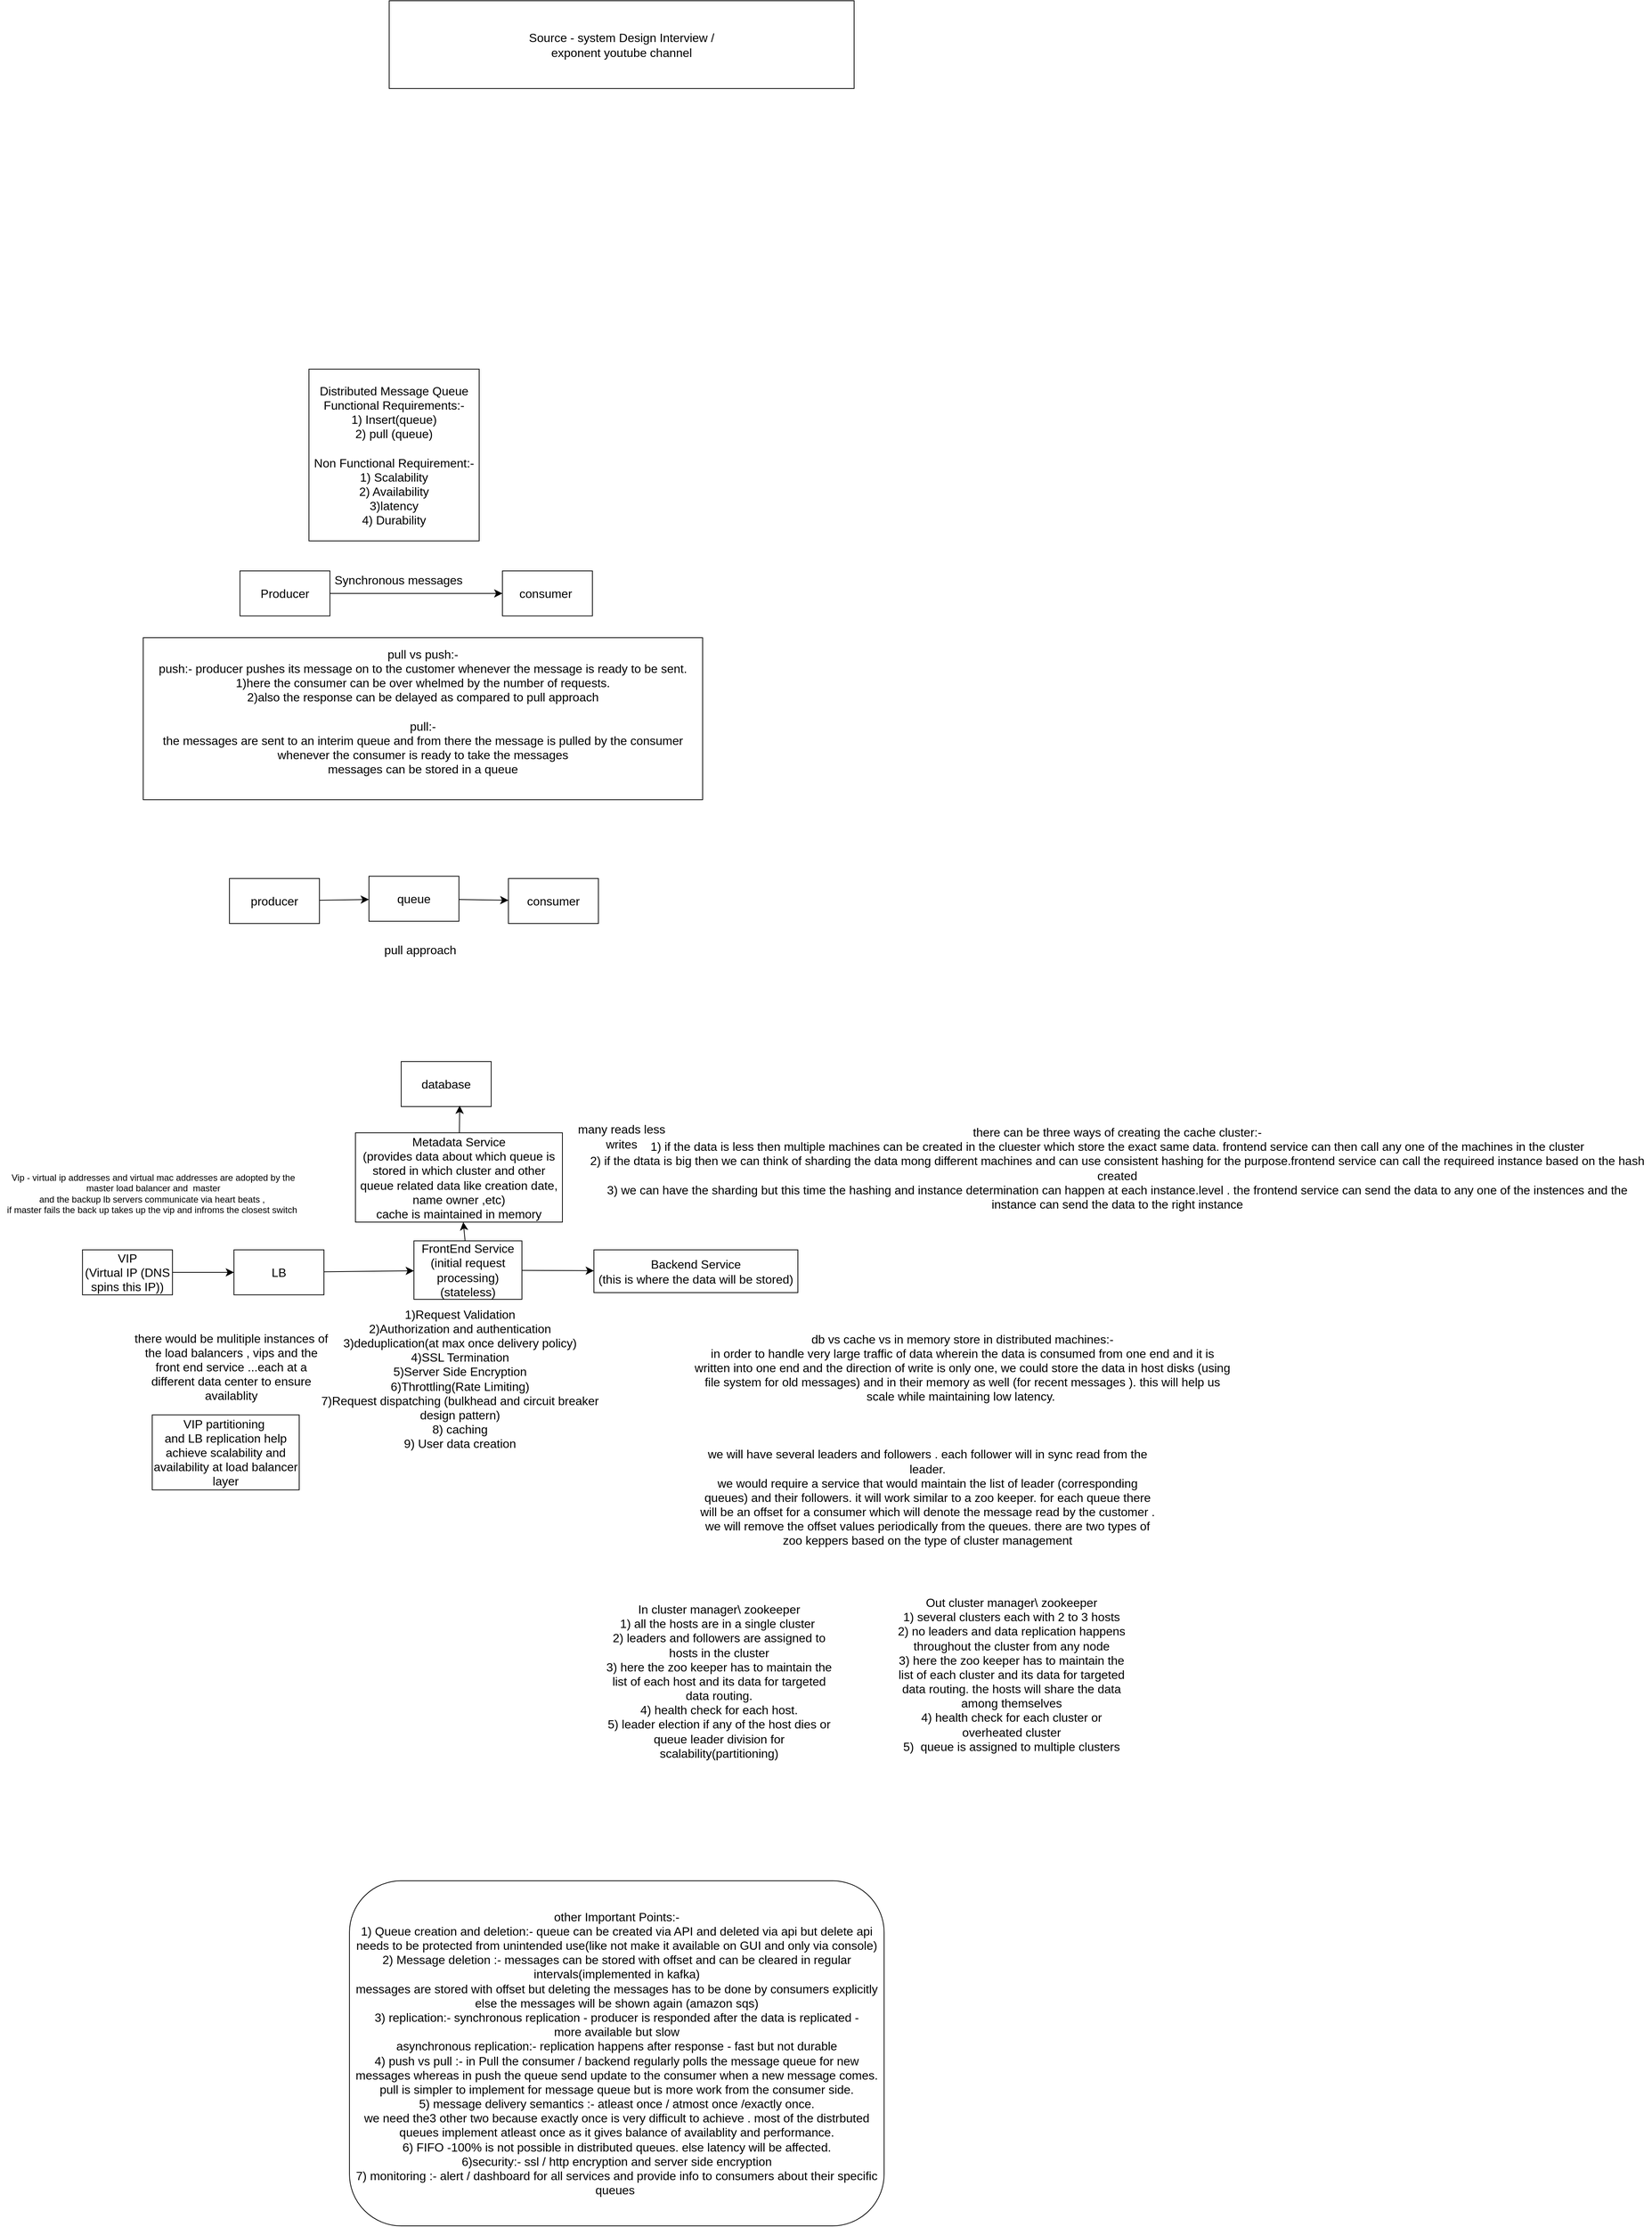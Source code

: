 <mxfile version="24.2.7" type="github" pages="4">
  <diagram name="Distributed Message Queue" id="RvPfylnCXQCkqupR7em6">
    <mxGraphModel dx="1672" dy="1141" grid="0" gridSize="10" guides="1" tooltips="1" connect="1" arrows="1" fold="1" page="0" pageScale="1" pageWidth="827" pageHeight="1169" math="0" shadow="0">
      <root>
        <mxCell id="0" />
        <mxCell id="1" parent="0" />
        <mxCell id="rq72XXHcKqSahEBaoDvN-1" value="Distributed Message Queue&lt;br&gt;Functional Requirements:-&lt;br&gt;1) Insert(queue)&lt;br&gt;2) pull (queue)&lt;br&gt;&lt;br&gt;Non Functional Requirement:-&lt;br&gt;1) Scalability&lt;br&gt;2) Availability&lt;br&gt;3)latency&lt;br&gt;4) Durability" style="whiteSpace=wrap;html=1;fontSize=16;" parent="1" vertex="1">
          <mxGeometry x="31" y="197" width="227" height="229" as="geometry" />
        </mxCell>
        <mxCell id="rq72XXHcKqSahEBaoDvN-2" value="pull vs push:-&lt;br&gt;push:- producer pushes its message on to the customer whenever the message is ready to be sent. &lt;br&gt;1)here the consumer can be over whelmed by the number of requests. &lt;br&gt;2)also the response can be delayed as compared to pull approach&lt;br&gt;&lt;br&gt;pull:-&lt;br&gt;the messages are sent to an interim queue and from there the message is pulled by the consumer whenever the consumer is ready to take the messages&lt;br&gt;messages can be stored in a queue&lt;br&gt;&amp;nbsp;" style="rounded=0;whiteSpace=wrap;html=1;fontSize=16;" parent="1" vertex="1">
          <mxGeometry x="-190" y="555" width="746" height="216" as="geometry" />
        </mxCell>
        <mxCell id="rq72XXHcKqSahEBaoDvN-3" value="consumer&amp;nbsp;" style="rounded=0;whiteSpace=wrap;html=1;fontSize=16;" parent="1" vertex="1">
          <mxGeometry x="289" y="466" width="120" height="60" as="geometry" />
        </mxCell>
        <mxCell id="rq72XXHcKqSahEBaoDvN-6" style="edgeStyle=none;curved=1;rounded=0;orthogonalLoop=1;jettySize=auto;html=1;fontSize=12;startSize=8;endSize=8;" parent="1" source="rq72XXHcKqSahEBaoDvN-5" target="rq72XXHcKqSahEBaoDvN-3" edge="1">
          <mxGeometry relative="1" as="geometry" />
        </mxCell>
        <mxCell id="rq72XXHcKqSahEBaoDvN-5" value="Producer" style="rounded=0;whiteSpace=wrap;html=1;fontSize=16;" parent="1" vertex="1">
          <mxGeometry x="-61" y="466" width="120" height="60" as="geometry" />
        </mxCell>
        <mxCell id="rq72XXHcKqSahEBaoDvN-7" value="Synchronous messages" style="text;html=1;align=center;verticalAlign=middle;resizable=0;points=[];autosize=1;strokeColor=none;fillColor=none;fontSize=16;" parent="1" vertex="1">
          <mxGeometry x="55" y="462" width="189" height="31" as="geometry" />
        </mxCell>
        <mxCell id="rq72XXHcKqSahEBaoDvN-11" style="edgeStyle=none;curved=1;rounded=0;orthogonalLoop=1;jettySize=auto;html=1;fontSize=12;startSize=8;endSize=8;" parent="1" source="rq72XXHcKqSahEBaoDvN-9" target="rq72XXHcKqSahEBaoDvN-10" edge="1">
          <mxGeometry relative="1" as="geometry" />
        </mxCell>
        <mxCell id="rq72XXHcKqSahEBaoDvN-9" value="producer" style="rounded=0;whiteSpace=wrap;html=1;fontSize=16;" parent="1" vertex="1">
          <mxGeometry x="-75" y="876" width="120" height="60" as="geometry" />
        </mxCell>
        <mxCell id="rq72XXHcKqSahEBaoDvN-12" style="edgeStyle=none;curved=1;rounded=0;orthogonalLoop=1;jettySize=auto;html=1;fontSize=12;startSize=8;endSize=8;" parent="1" source="rq72XXHcKqSahEBaoDvN-13" edge="1">
          <mxGeometry relative="1" as="geometry">
            <mxPoint x="343" y="908" as="targetPoint" />
          </mxGeometry>
        </mxCell>
        <mxCell id="rq72XXHcKqSahEBaoDvN-10" value="queue" style="rounded=0;whiteSpace=wrap;html=1;fontSize=16;" parent="1" vertex="1">
          <mxGeometry x="111" y="873" width="120" height="60" as="geometry" />
        </mxCell>
        <mxCell id="rq72XXHcKqSahEBaoDvN-14" value="" style="edgeStyle=none;curved=1;rounded=0;orthogonalLoop=1;jettySize=auto;html=1;fontSize=12;startSize=8;endSize=8;" parent="1" source="rq72XXHcKqSahEBaoDvN-10" target="rq72XXHcKqSahEBaoDvN-13" edge="1">
          <mxGeometry relative="1" as="geometry">
            <mxPoint x="343" y="908" as="targetPoint" />
            <mxPoint x="236" y="908" as="sourcePoint" />
          </mxGeometry>
        </mxCell>
        <mxCell id="rq72XXHcKqSahEBaoDvN-13" value="consumer" style="rounded=0;whiteSpace=wrap;html=1;fontSize=16;" parent="1" vertex="1">
          <mxGeometry x="297" y="876" width="120" height="60" as="geometry" />
        </mxCell>
        <mxCell id="rq72XXHcKqSahEBaoDvN-15" value="pull approach" style="text;html=1;strokeColor=none;fillColor=none;align=center;verticalAlign=middle;whiteSpace=wrap;rounded=0;fontSize=16;" parent="1" vertex="1">
          <mxGeometry x="106" y="956" width="147" height="30" as="geometry" />
        </mxCell>
        <mxCell id="rq72XXHcKqSahEBaoDvN-18" value="" style="edgeStyle=none;curved=1;rounded=0;orthogonalLoop=1;jettySize=auto;html=1;fontSize=12;startSize=8;endSize=8;" parent="1" source="rq72XXHcKqSahEBaoDvN-16" target="rq72XXHcKqSahEBaoDvN-17" edge="1">
          <mxGeometry relative="1" as="geometry" />
        </mxCell>
        <mxCell id="rq72XXHcKqSahEBaoDvN-16" value="VIP&lt;br&gt;(Virtual IP (DNS spins this IP))" style="rounded=0;whiteSpace=wrap;html=1;fontSize=16;" parent="1" vertex="1">
          <mxGeometry x="-271" y="1371" width="120" height="60" as="geometry" />
        </mxCell>
        <mxCell id="rq72XXHcKqSahEBaoDvN-20" value="" style="edgeStyle=none;curved=1;rounded=0;orthogonalLoop=1;jettySize=auto;html=1;fontSize=12;startSize=8;endSize=8;" parent="1" source="rq72XXHcKqSahEBaoDvN-17" target="rq72XXHcKqSahEBaoDvN-19" edge="1">
          <mxGeometry relative="1" as="geometry" />
        </mxCell>
        <mxCell id="rq72XXHcKqSahEBaoDvN-17" value="LB" style="whiteSpace=wrap;html=1;fontSize=16;rounded=0;" parent="1" vertex="1">
          <mxGeometry x="-69" y="1371" width="120" height="60" as="geometry" />
        </mxCell>
        <mxCell id="rq72XXHcKqSahEBaoDvN-23" value="" style="edgeStyle=none;curved=1;rounded=0;orthogonalLoop=1;jettySize=auto;html=1;fontSize=12;startSize=8;endSize=8;" parent="1" source="rq72XXHcKqSahEBaoDvN-19" target="rq72XXHcKqSahEBaoDvN-22" edge="1">
          <mxGeometry relative="1" as="geometry" />
        </mxCell>
        <mxCell id="rq72XXHcKqSahEBaoDvN-27" value="" style="edgeStyle=none;curved=1;rounded=0;orthogonalLoop=1;jettySize=auto;html=1;fontSize=12;startSize=8;endSize=8;" parent="1" source="rq72XXHcKqSahEBaoDvN-19" target="rq72XXHcKqSahEBaoDvN-26" edge="1">
          <mxGeometry relative="1" as="geometry" />
        </mxCell>
        <mxCell id="rq72XXHcKqSahEBaoDvN-19" value="FrontEnd Service&lt;br&gt;(initial request processing) (stateless)" style="whiteSpace=wrap;html=1;fontSize=16;rounded=0;" parent="1" vertex="1">
          <mxGeometry x="171" y="1359" width="144" height="78" as="geometry" />
        </mxCell>
        <mxCell id="rq72XXHcKqSahEBaoDvN-21" value="1)Request Validation&lt;br&gt;2)Authorization and authentication&lt;br&gt;3)deduplication(at max once delivery policy)&lt;br&gt;4)SSL Termination&lt;br&gt;5)Server Side Encryption&lt;br&gt;6)Throttling(Rate Limiting)&lt;br&gt;7)Request dispatching (bulkhead and circuit breaker design pattern)&lt;br&gt;8) caching&lt;br&gt;9) User data creation" style="text;html=1;strokeColor=none;fillColor=none;align=center;verticalAlign=middle;whiteSpace=wrap;rounded=0;fontSize=16;" parent="1" vertex="1">
          <mxGeometry x="34" y="1444" width="397" height="198" as="geometry" />
        </mxCell>
        <mxCell id="rq72XXHcKqSahEBaoDvN-22" value="Metadata Service&lt;br&gt;(provides data about which queue is stored in which cluster and other queue related data like creation date, name owner ,etc)&lt;br&gt;cache is maintained in memory" style="whiteSpace=wrap;html=1;fontSize=16;rounded=0;" parent="1" vertex="1">
          <mxGeometry x="93" y="1215" width="276" height="119" as="geometry" />
        </mxCell>
        <mxCell id="rq72XXHcKqSahEBaoDvN-24" value="database" style="rounded=0;whiteSpace=wrap;html=1;fontSize=16;" parent="1" vertex="1">
          <mxGeometry x="154" y="1120" width="120" height="60" as="geometry" />
        </mxCell>
        <mxCell id="rq72XXHcKqSahEBaoDvN-25" style="edgeStyle=none;curved=1;rounded=0;orthogonalLoop=1;jettySize=auto;html=1;entryX=0.65;entryY=0.978;entryDx=0;entryDy=0;entryPerimeter=0;fontSize=12;startSize=8;endSize=8;" parent="1" source="rq72XXHcKqSahEBaoDvN-22" target="rq72XXHcKqSahEBaoDvN-24" edge="1">
          <mxGeometry relative="1" as="geometry" />
        </mxCell>
        <mxCell id="rq72XXHcKqSahEBaoDvN-26" value="Backend Service&lt;br&gt;(this is where the data will be stored)" style="whiteSpace=wrap;html=1;fontSize=16;rounded=0;" parent="1" vertex="1">
          <mxGeometry x="411" y="1371" width="272" height="57" as="geometry" />
        </mxCell>
        <mxCell id="rq72XXHcKqSahEBaoDvN-28" value="many reads less writes" style="text;html=1;strokeColor=none;fillColor=none;align=center;verticalAlign=middle;whiteSpace=wrap;rounded=0;fontSize=16;" parent="1" vertex="1">
          <mxGeometry x="388" y="1193" width="120" height="54" as="geometry" />
        </mxCell>
        <mxCell id="rq72XXHcKqSahEBaoDvN-29" value="there can be three ways of creating the cache cluster:-&lt;br&gt;1) if the data is less then multiple machines can be created in the cluester which store the exact same data. frontend service can then call any one of the machines in the cluster&lt;br&gt;2) if the dtata is big then we can think of sharding the data mong different machines and can use consistent hashing for the purpose.frontend service can call the requireed instance based on the hash created&lt;br&gt;3) we can have the sharding but this time the hashing and instance determination can happen at each instance.level . the frontend service can send the data to any one of the instences and the instance can send the data to the right instance&lt;br&gt;" style="text;html=1;strokeColor=none;fillColor=none;align=center;verticalAlign=middle;whiteSpace=wrap;rounded=0;fontSize=16;" parent="1" vertex="1">
          <mxGeometry x="397" y="1240" width="1424" height="43" as="geometry" />
        </mxCell>
        <mxCell id="rq72XXHcKqSahEBaoDvN-30" value="there would be mulitiple instances of the load balancers , vips and the front end service ...each at a different data center to ensure availablity" style="text;html=1;strokeColor=none;fillColor=none;align=center;verticalAlign=middle;whiteSpace=wrap;rounded=0;fontSize=16;" parent="1" vertex="1">
          <mxGeometry x="-204" y="1472" width="263" height="109" as="geometry" />
        </mxCell>
        <mxCell id="rq72XXHcKqSahEBaoDvN-31" value="db vs cache vs in memory store in distributed machines:-&lt;br&gt;in order to handle very large traffic of data wherein the data is consumed from one end and it is written into one end and the direction of write is only one, we could store the data in host disks (using file system for old messages) and in their memory as well (for recent messages ). this will help us scale while maintaining low latency.&amp;nbsp;" style="text;html=1;strokeColor=none;fillColor=none;align=center;verticalAlign=middle;whiteSpace=wrap;rounded=0;fontSize=16;" parent="1" vertex="1">
          <mxGeometry x="543" y="1516" width="719" height="23" as="geometry" />
        </mxCell>
        <mxCell id="rq72XXHcKqSahEBaoDvN-32" value="we will have several leaders and followers . each follower will in sync read from the leader.&lt;br&gt;we would require a service that would maintain the list of leader (corresponding queues) and their followers. it will work similar to a zoo keeper. for each queue there will be an offset for a consumer which will denote the message read by the customer . we will remove the offset values periodically from the queues. there are two types of zoo keppers based on the type of cluster management" style="text;html=1;strokeColor=none;fillColor=none;align=center;verticalAlign=middle;whiteSpace=wrap;rounded=0;fontSize=16;" parent="1" vertex="1">
          <mxGeometry x="545" y="1643" width="622" height="115" as="geometry" />
        </mxCell>
        <mxCell id="rq72XXHcKqSahEBaoDvN-33" value="In cluster manager\ zookeeper&lt;br&gt;1) all the hosts are in a single cluster&amp;nbsp;&lt;br&gt;2) leaders and followers are assigned to hosts in the cluster&lt;br&gt;3) here the zoo keeper has to maintain the list of each host and its data for targeted data routing.&lt;br&gt;4) health check for each host.&lt;br&gt;5) leader election if any of the host dies or queue leader division for scalability(partitioning)" style="text;html=1;strokeColor=none;fillColor=none;align=center;verticalAlign=middle;whiteSpace=wrap;rounded=0;fontSize=16;" parent="1" vertex="1">
          <mxGeometry x="422" y="1849" width="312" height="194" as="geometry" />
        </mxCell>
        <mxCell id="rq72XXHcKqSahEBaoDvN-34" value="Out cluster manager\ zookeeper&lt;br&gt;1) several clusters each with 2 to 3 hosts&lt;br&gt;2) no leaders and data replication happens throughout the cluster from any node&lt;br&gt;3) here the zoo keeper has to maintain the list of each cluster and its data for targeted data routing. the hosts will share the data among themselves&lt;br&gt;4) health check for each cluster or overheated cluster&lt;br&gt;5)&amp;nbsp; queue is assigned to multiple clusters" style="text;html=1;strokeColor=none;fillColor=none;align=center;verticalAlign=middle;whiteSpace=wrap;rounded=0;fontSize=16;" parent="1" vertex="1">
          <mxGeometry x="812" y="1840" width="312" height="194" as="geometry" />
        </mxCell>
        <mxCell id="rq72XXHcKqSahEBaoDvN-35" value="other Important Points:-&lt;br&gt;1) Queue creation and deletion:- queue can be created via API and deleted via api but delete api needs to be protected from unintended use(like not make it available on GUI and only via console)&lt;br&gt;2) Message deletion :- messages can be stored with offset and can be cleared in regular intervals(implemented in kafka)&lt;br&gt;messages are stored with offset but deleting the messages has to be done by consumers explicitly else the messages will be shown again (amazon sqs)&lt;br&gt;3) replication:- synchronous replication - producer is responded after the data is replicated -&lt;br&gt;more available but slow&lt;br&gt;asynchronous replication:- replication happens after response - fast but not durable&lt;br&gt;4) push vs pull :- in Pull the consumer / backend regularly polls the message queue for new messages whereas in push the queue send update to the consumer when a new message comes. pull is simpler to implement for message queue but is more work from the consumer side.&lt;br&gt;5) message delivery semantics :- atleast once / atmost once /exactly once.&lt;br&gt;we need the3 other two because exactly once is very difficult to achieve . most of the distrbuted queues implement atleast once as it gives balance of availablity and performance.&lt;br&gt;6) FIFO -100% is not possible in distributed queues. else latency will be affected.&lt;br&gt;6)security:- ssl / http encryption and server side encryption&lt;br&gt;7) monitoring :- alert / dashboard for all services and provide info to consumers about their specific queues&amp;nbsp;" style="rounded=1;whiteSpace=wrap;html=1;fontSize=16;" parent="1" vertex="1">
          <mxGeometry x="85" y="2212" width="713" height="460" as="geometry" />
        </mxCell>
        <mxCell id="rq72XXHcKqSahEBaoDvN-36" value="Source - system Design Interview /&lt;br&gt;exponent youtube channel" style="rounded=0;whiteSpace=wrap;html=1;fontSize=16;" parent="1" vertex="1">
          <mxGeometry x="138" y="-294" width="620" height="117" as="geometry" />
        </mxCell>
        <mxCell id="rq72XXHcKqSahEBaoDvN-37" value="VIP partitioning&amp;nbsp;&lt;br&gt;and LB replication help achieve scalability and availability at load balancer layer" style="rounded=0;whiteSpace=wrap;html=1;fontSize=16;" parent="1" vertex="1">
          <mxGeometry x="-178" y="1591" width="196" height="100" as="geometry" />
        </mxCell>
        <mxCell id="r8Y20t246yiiUhSQcGlu-1" value="Vip - virtual ip addresses and virtual mac addresses are adopted by the&lt;div&gt;&amp;nbsp;master load balancer and&amp;nbsp; master&amp;nbsp;&lt;div&gt;and the backup lb servers communicate via heart beats ,&amp;nbsp;&lt;/div&gt;&lt;div&gt;if master fails the back up takes up the vip and infroms the closest switch&amp;nbsp;&lt;/div&gt;&lt;/div&gt;" style="text;html=1;align=center;verticalAlign=middle;resizable=0;points=[];autosize=1;strokeColor=none;fillColor=none;" vertex="1" parent="1">
          <mxGeometry x="-381" y="1261" width="408" height="70" as="geometry" />
        </mxCell>
      </root>
    </mxGraphModel>
  </diagram>
  <diagram id="Ec-sdZ_nJDhUrjcP1xZ5" name="Distriibuted Cache">
    <mxGraphModel dx="1354" dy="556" grid="0" gridSize="10" guides="1" tooltips="1" connect="1" arrows="1" fold="1" page="0" pageScale="1" pageWidth="827" pageHeight="1169" math="0" shadow="0">
      <root>
        <mxCell id="0" />
        <mxCell id="1" parent="0" />
        <mxCell id="5JbDHmml3U0eQqSb9q6q-9" style="edgeStyle=none;curved=1;rounded=0;orthogonalLoop=1;jettySize=auto;html=1;fontSize=12;startSize=8;endSize=8;" parent="1" source="5JbDHmml3U0eQqSb9q6q-6" edge="1">
          <mxGeometry relative="1" as="geometry">
            <mxPoint x="844.5" y="809" as="targetPoint" />
          </mxGeometry>
        </mxCell>
        <mxCell id="5JbDHmml3U0eQqSb9q6q-12" style="edgeStyle=none;curved=1;rounded=0;orthogonalLoop=1;jettySize=auto;html=1;fontSize=12;startSize=8;endSize=8;" parent="1" source="5JbDHmml3U0eQqSb9q6q-6" target="5JbDHmml3U0eQqSb9q6q-11" edge="1">
          <mxGeometry relative="1" as="geometry">
            <Array as="points">
              <mxPoint x="871" y="769" />
              <mxPoint x="940" y="753" />
            </Array>
          </mxGeometry>
        </mxCell>
        <mxCell id="5JbDHmml3U0eQqSb9q6q-6" value="Service A&lt;br&gt;&lt;br&gt;" style="rounded=1;whiteSpace=wrap;html=1;fontSize=16;" parent="1" vertex="1">
          <mxGeometry x="751" y="540" width="187" height="149" as="geometry" />
        </mxCell>
        <mxCell id="Y8MxdgkQL78X8ubVRlcU-1" value="Distributed Cache&lt;br&gt;Functional Requirements:-&lt;br&gt;1) write&amp;nbsp;&lt;br&gt;2) read&amp;nbsp;&lt;br&gt;Non Functional Requirements:-&lt;br&gt;1) Scalability&lt;br&gt;2) low latency&lt;br&gt;3) High availability&lt;br&gt;4) Durability" style="rounded=0;whiteSpace=wrap;html=1;fontSize=16;" parent="1" vertex="1">
          <mxGeometry x="-52" y="19" width="286" height="227" as="geometry" />
        </mxCell>
        <mxCell id="Y8MxdgkQL78X8ubVRlcU-2" value="cache eviction policies:-&lt;br&gt;1)LRU (doubly linked list and a hash table)&lt;br&gt;2)FIFO&lt;br&gt;3)LFU" style="whiteSpace=wrap;html=1;fontSize=16;" parent="1" vertex="1">
          <mxGeometry x="412" y="23" width="201" height="126" as="geometry" />
        </mxCell>
        <mxCell id="Y8MxdgkQL78X8ubVRlcU-3" value="Types of cache:-&lt;br&gt;1) write through cache&amp;nbsp;&lt;br&gt;2) write back into the cache&amp;nbsp;&lt;br&gt;3) write around cache" style="rounded=0;whiteSpace=wrap;html=1;fontSize=16;" parent="1" vertex="1">
          <mxGeometry x="646" y="23" width="189" height="123" as="geometry" />
        </mxCell>
        <mxCell id="Y8MxdgkQL78X8ubVRlcU-4" value="for making the cache available we can use the concept of replication using master slave architecture." style="rounded=0;whiteSpace=wrap;html=1;fontSize=16;" parent="1" vertex="1">
          <mxGeometry x="429" y="242" width="199" height="104" as="geometry" />
        </mxCell>
        <mxCell id="Y8MxdgkQL78X8ubVRlcU-5" value="for making the cache more scalable we can use consistent hashing (why?? with mod of hashing , it is difficult to maintain when the number of hosts change)" style="rounded=0;whiteSpace=wrap;html=1;fontSize=16;" parent="1" vertex="1">
          <mxGeometry x="670" y="242" width="266" height="127" as="geometry" />
        </mxCell>
        <mxCell id="Y8MxdgkQL78X8ubVRlcU-18" value="replicas try to replicate the leader or master. put happens on master but get can be done from both leaders and followers.the master election and failover can be handled by the configuration/zookeeper service. configuration service is distributed service.(eg redis sentinel)" style="rounded=0;whiteSpace=wrap;html=1;fontSize=16;" parent="1" vertex="1">
          <mxGeometry x="1211" y="1256" width="490" height="77" as="geometry" />
        </mxCell>
        <mxCell id="5JbDHmml3U0eQqSb9q6q-1" value="1)domino host failure problem with consistent hashing&lt;br&gt;2) Data Expiry :- Time To Live to prevent stale data&lt;br&gt;and randomly the entries would be checked to remove the expired TTL entries. passive expiration (check for expiry whenever a client requests for the key) or active expiry (actively look out for expired entries and remove them randomly as checking for every key will be costly)&lt;br&gt;3) maintaining local cache:- while using the dedicated cache cluster the services can also have their own local caches which will be maintained by the cache client itself.&lt;br&gt;4) the cache client has to do a lot of works- monitoring ,logging, hashing , host finding ,etc. the host finding can be handled by a proxy or by the cache cluster servers themselves.&lt;br&gt;5) for some time there might be cache misses due to the inconsistencies in different front end services lists (also due to async replies from master slave cache shards). we can get betterf consistency by affecting availability by doing everything in sync fashion.&lt;br&gt;6)security - security is quite imp so we need to ensure that the cache system always sits behind a firewall and proper authentication systems are in place. the services using cache are generally internal services . there could be data encryption before sending data to the cache but that can lead to low latency.&amp;nbsp;&lt;br&gt;7) Monitoring is also another important aspect - cpu through put / data latency/ memory utilisation/disk utilisation. alerts can be sent as well. for logging we can log info about which service availed cache service when and for what data.&lt;br&gt;8) another problem of consistent hashing is the uneven distribution among the servers . jump consistent hashing is an improvement over normal consistent hashing which is in a paper published by google. proportional hashing is used by yahoo." style="rounded=0;whiteSpace=wrap;html=1;fontSize=16;" parent="1" vertex="1">
          <mxGeometry x="-132" y="1080" width="348" height="815" as="geometry" />
        </mxCell>
        <mxCell id="5JbDHmml3U0eQqSb9q6q-2" value="here the&amp;nbsp;" style="rounded=0;whiteSpace=wrap;html=1;fontSize=16;" parent="1" vertex="1">
          <mxGeometry x="465" y="484" width="137" height="167" as="geometry" />
        </mxCell>
        <mxCell id="5JbDHmml3U0eQqSb9q6q-3" value="We use hash table to store entries in the cache. however if the size of the hash table is not large enough to store all the data. here we need to think about data eviction policies like LRU&amp;nbsp;" style="rounded=0;whiteSpace=wrap;html=1;fontSize=16;" parent="1" vertex="1">
          <mxGeometry x="151" y="275" width="136" height="238" as="geometry" />
        </mxCell>
        <mxCell id="5JbDHmml3U0eQqSb9q6q-4" value="Another thing to decide is whether to have both the caches and services in the same host (one scales with another leading to less maintenance over head) or in different hosts (can scale independently).&amp;nbsp;" style="rounded=0;whiteSpace=wrap;html=1;fontSize=16;" parent="1" vertex="1">
          <mxGeometry x="360" y="373" width="485" height="93" as="geometry" />
        </mxCell>
        <mxCell id="5JbDHmml3U0eQqSb9q6q-5" value="cache client&amp;nbsp;" style="rounded=1;whiteSpace=wrap;html=1;fontSize=16;" parent="1" vertex="1">
          <mxGeometry x="804" y="618" width="120" height="60" as="geometry" />
        </mxCell>
        <mxCell id="5JbDHmml3U0eQqSb9q6q-14" style="edgeStyle=none;curved=1;rounded=0;orthogonalLoop=1;jettySize=auto;html=1;fontSize=12;startSize=8;endSize=8;" parent="1" source="5JbDHmml3U0eQqSb9q6q-7" edge="1">
          <mxGeometry relative="1" as="geometry">
            <mxPoint x="860" y="810.333" as="targetPoint" />
            <Array as="points">
              <mxPoint x="961" y="773" />
              <mxPoint x="887" y="748" />
            </Array>
          </mxGeometry>
        </mxCell>
        <mxCell id="5JbDHmml3U0eQqSb9q6q-7" value="Service B" style="rounded=1;whiteSpace=wrap;html=1;fontSize=16;" parent="1" vertex="1">
          <mxGeometry x="964" y="542" width="187" height="149" as="geometry" />
        </mxCell>
        <mxCell id="5JbDHmml3U0eQqSb9q6q-8" value="cache client&amp;nbsp;" style="rounded=1;whiteSpace=wrap;html=1;fontSize=16;" parent="1" vertex="1">
          <mxGeometry x="1017" y="620" width="120" height="60" as="geometry" />
        </mxCell>
        <mxCell id="5JbDHmml3U0eQqSb9q6q-17" value="" style="edgeStyle=none;curved=1;rounded=0;orthogonalLoop=1;jettySize=auto;html=1;fontSize=12;startSize=8;endSize=8;" parent="1" source="5JbDHmml3U0eQqSb9q6q-10" target="5JbDHmml3U0eQqSb9q6q-16" edge="1">
          <mxGeometry relative="1" as="geometry" />
        </mxCell>
        <mxCell id="5JbDHmml3U0eQqSb9q6q-10" value="Cache A&lt;br&gt;A-M" style="rounded=0;whiteSpace=wrap;html=1;fontSize=16;" parent="1" vertex="1">
          <mxGeometry x="787" y="815" width="120" height="60" as="geometry" />
        </mxCell>
        <mxCell id="5JbDHmml3U0eQqSb9q6q-11" value="Cache B&lt;br&gt;N-Z" style="rounded=0;whiteSpace=wrap;html=1;fontSize=16;" parent="1" vertex="1">
          <mxGeometry x="973" y="822" width="120" height="60" as="geometry" />
        </mxCell>
        <mxCell id="5JbDHmml3U0eQqSb9q6q-13" style="edgeStyle=none;curved=1;rounded=0;orthogonalLoop=1;jettySize=auto;html=1;entryX=0.592;entryY=-0.039;entryDx=0;entryDy=0;entryPerimeter=0;fontSize=12;startSize=8;endSize=8;" parent="1" source="5JbDHmml3U0eQqSb9q6q-7" target="5JbDHmml3U0eQqSb9q6q-11" edge="1">
          <mxGeometry relative="1" as="geometry" />
        </mxCell>
        <mxCell id="5JbDHmml3U0eQqSb9q6q-16" value="Read Replica" style="whiteSpace=wrap;html=1;fontSize=16;rounded=0;" parent="1" vertex="1">
          <mxGeometry x="696" y="934" width="120" height="60" as="geometry" />
        </mxCell>
        <mxCell id="5JbDHmml3U0eQqSb9q6q-18" value="" style="edgeStyle=none;curved=1;rounded=0;orthogonalLoop=1;jettySize=auto;html=1;fontSize=12;startSize=8;endSize=8;" parent="1" target="5JbDHmml3U0eQqSb9q6q-19" edge="1">
          <mxGeometry relative="1" as="geometry">
            <mxPoint x="1019" y="882" as="sourcePoint" />
          </mxGeometry>
        </mxCell>
        <mxCell id="5JbDHmml3U0eQqSb9q6q-19" value="Read Replica" style="whiteSpace=wrap;html=1;fontSize=16;rounded=0;" parent="1" vertex="1">
          <mxGeometry x="891" y="941" width="120" height="60" as="geometry" />
        </mxCell>
        <mxCell id="5JbDHmml3U0eQqSb9q6q-20" value="think of synchronous vs asynchronous replication" style="text;html=1;strokeColor=none;fillColor=none;align=center;verticalAlign=middle;whiteSpace=wrap;rounded=0;fontSize=16;" parent="1" vertex="1">
          <mxGeometry x="799" y="1012" width="151" height="87" as="geometry" />
        </mxCell>
        <mxCell id="5JbDHmml3U0eQqSb9q6q-21" value="the set up where the cache is maintain in the service hosts is called co-located cache .wheras the alternative is called dedicated cache cluster." style="rounded=0;whiteSpace=wrap;html=1;fontSize=16;" parent="1" vertex="1">
          <mxGeometry x="878" y="383" width="485" height="70" as="geometry" />
        </mxCell>
        <mxCell id="5JbDHmml3U0eQqSb9q6q-22" value="colocated cache&amp;nbsp;&lt;br&gt;&lt;br&gt;The service and the cache can scale together&lt;br&gt;&lt;br&gt;no setup cost for separate hardware" style="text;html=1;strokeColor=none;fillColor=none;align=center;verticalAlign=middle;whiteSpace=wrap;rounded=0;fontSize=16;" parent="1" vertex="1">
          <mxGeometry x="1162" y="501" width="209" height="111" as="geometry" />
        </mxCell>
        <mxCell id="5JbDHmml3U0eQqSb9q6q-23" value="Dedicated cluster&lt;br&gt;&lt;br&gt;isolation of resources b/w service and cache&lt;br&gt;&lt;br&gt;cache can be used by multiple services&lt;br&gt;&lt;br&gt;high flexibility in choosing the hardware" style="text;html=1;align=center;verticalAlign=middle;resizable=0;points=[];autosize=1;strokeColor=none;fillColor=none;fontSize=16;" parent="1" vertex="1">
          <mxGeometry x="1428" y="486" width="332" height="146" as="geometry" />
        </mxCell>
        <mxCell id="5JbDHmml3U0eQqSb9q6q-24" value="" style="endArrow=none;html=1;rounded=0;fontSize=12;startSize=8;endSize=8;curved=1;" parent="1" edge="1">
          <mxGeometry width="50" height="50" relative="1" as="geometry">
            <mxPoint x="1408" y="650" as="sourcePoint" />
            <mxPoint x="1405" y="497" as="targetPoint" />
          </mxGeometry>
        </mxCell>
        <mxCell id="5JbDHmml3U0eQqSb9q6q-25" value="in consistent hashing we have a circle . we put 0 at an arbitrary point on the circle. we calculate hash of each server and locate the host on the cluster. all the keys are stored in the first host that is met while travelling clockwise from the hash value point of the key on the circle. In this whenever a new host is added only one existing host is affected leading to much lesser cache misses then the hash mod host allocator." style="rounded=0;whiteSpace=wrap;html=1;fontSize=16;" parent="1" vertex="1">
          <mxGeometry x="1045" y="240" width="546" height="129" as="geometry" />
        </mxCell>
        <mxCell id="5JbDHmml3U0eQqSb9q6q-26" value="the cache client stores the list of host in sorted order of their hash values.&lt;br&gt;&lt;br&gt;whenever a key arrives the responsible cache cluster is found by using binary search&lt;br&gt;&lt;br&gt;if a cache is down client assumes it to be a cache miss.&lt;br&gt;&lt;br&gt;it can use either tcp or udp to communicate&lt;br&gt;&lt;br&gt;all clients should have the same list of servers" style="rounded=0;whiteSpace=wrap;html=1;fontSize=16;" parent="1" vertex="1">
          <mxGeometry x="1174" y="678" width="447" height="249" as="geometry" />
        </mxCell>
        <mxCell id="5JbDHmml3U0eQqSb9q6q-27" value="with LRU and sharding we still have problems with availability and hot shards problem. the hot shard problem cannot be solved by adding new host to the consistent hashing circle as we cannot put it to reduce load on the hot shard host specifically. a solution to both these problems is using data replication.&lt;br&gt;there are two types of replication protocols - probabilistic (gossip)&lt;br&gt;and consensus (2 and 3 phase commits).&lt;br&gt;we will use master slave replication here" style="text;html=1;strokeColor=none;fillColor=none;align=center;verticalAlign=middle;whiteSpace=wrap;rounded=0;fontSize=16;" parent="1" vertex="1">
          <mxGeometry x="1144" y="1099" width="693" height="165" as="geometry" />
        </mxCell>
        <mxCell id="Xe0Kr-57QhkMd-WKNgwq-3" style="edgeStyle=none;curved=1;rounded=0;orthogonalLoop=1;jettySize=auto;html=1;entryX=0;entryY=0.5;entryDx=0;entryDy=0;fontSize=12;startSize=8;endSize=8;" parent="1" source="Xe0Kr-57QhkMd-WKNgwq-1" target="Xe0Kr-57QhkMd-WKNgwq-2" edge="1">
          <mxGeometry relative="1" as="geometry" />
        </mxCell>
        <mxCell id="Xe0Kr-57QhkMd-WKNgwq-1" value="service" style="rounded=0;whiteSpace=wrap;html=1;fontSize=16;" parent="1" vertex="1">
          <mxGeometry x="-210" y="610" width="120" height="60" as="geometry" />
        </mxCell>
        <mxCell id="Xe0Kr-57QhkMd-WKNgwq-5" value="" style="edgeStyle=none;curved=1;rounded=0;orthogonalLoop=1;jettySize=auto;html=1;fontSize=12;startSize=8;endSize=8;" parent="1" source="Xe0Kr-57QhkMd-WKNgwq-2" target="Xe0Kr-57QhkMd-WKNgwq-4" edge="1">
          <mxGeometry relative="1" as="geometry" />
        </mxCell>
        <mxCell id="Xe0Kr-57QhkMd-WKNgwq-2" value="cache" style="rounded=0;whiteSpace=wrap;html=1;fontSize=16;" parent="1" vertex="1">
          <mxGeometry x="14" y="607" width="120" height="60" as="geometry" />
        </mxCell>
        <mxCell id="Xe0Kr-57QhkMd-WKNgwq-4" value="db" style="whiteSpace=wrap;html=1;fontSize=16;rounded=0;" parent="1" vertex="1">
          <mxGeometry x="254" y="607" width="120" height="60" as="geometry" />
        </mxCell>
        <mxCell id="Xe0Kr-57QhkMd-WKNgwq-6" value="&lt;span style=&quot;color: rgb(0, 0, 0); font-family: Helvetica; font-size: 16px; font-style: normal; font-variant-ligatures: normal; font-variant-caps: normal; font-weight: 400; letter-spacing: normal; orphans: 2; text-align: center; text-indent: 0px; text-transform: none; widows: 2; word-spacing: 0px; -webkit-text-stroke-width: 0px; background-color: rgb(255, 255, 255); text-decoration-thickness: initial; text-decoration-style: initial; text-decoration-color: initial; float: none; display: inline !important;&quot;&gt;the list of servers can be the most important factor to enter cache requests and to retrieve messages. the list of servers can be maintained by using a shared file , updating file on each system or by using a separate service for updating the list automatically . the list needs to be updated each time a server gets added or removed.&lt;/span&gt;&lt;br style=&quot;border-color: var(--border-color); color: rgb(0, 0, 0); font-family: Helvetica; font-size: 16px; font-style: normal; font-variant-ligatures: normal; font-variant-caps: normal; font-weight: 400; letter-spacing: normal; orphans: 2; text-align: center; text-indent: 0px; text-transform: none; widows: 2; word-spacing: 0px; -webkit-text-stroke-width: 0px; background-color: rgb(255, 255, 255); text-decoration-thickness: initial; text-decoration-style: initial; text-decoration-color: initial;&quot;&gt;&lt;span style=&quot;color: rgb(0, 0, 0); font-family: Helvetica; font-size: 16px; font-style: normal; font-variant-ligatures: normal; font-variant-caps: normal; font-weight: 400; letter-spacing: normal; orphans: 2; text-align: center; text-indent: 0px; text-transform: none; widows: 2; word-spacing: 0px; -webkit-text-stroke-width: 0px; background-color: rgb(255, 255, 255); text-decoration-thickness: initial; text-decoration-style: initial; text-decoration-color: initial; float: none; display: inline !important;&quot;&gt;the zookeeper like service keeps track of the heartbeat signals for finding server list updates.&lt;/span&gt;" style="text;whiteSpace=wrap;html=1;fontSize=16;" parent="1" vertex="1">
          <mxGeometry x="1155" y="943" width="661" height="156" as="geometry" />
        </mxCell>
      </root>
    </mxGraphModel>
  </diagram>
  <diagram id="-GS4Oidd2o930p5_4_Wq" name="Distributed Notification Service">
    <mxGraphModel dx="1354" dy="556" grid="0" gridSize="10" guides="1" tooltips="1" connect="1" arrows="1" fold="1" page="0" pageScale="1" pageWidth="827" pageHeight="1169" math="0" shadow="0">
      <root>
        <mxCell id="0" />
        <mxCell id="1" parent="0" />
        <mxCell id="BjiJZAfVakd709UzBsyo-1" style="edgeStyle=none;curved=1;rounded=0;orthogonalLoop=1;jettySize=auto;html=1;fontSize=12;startSize=8;endSize=8;" parent="1" source="BjiJZAfVakd709UzBsyo-2" target="BjiJZAfVakd709UzBsyo-5" edge="1">
          <mxGeometry relative="1" as="geometry">
            <mxPoint x="-74" y="605" as="targetPoint" />
          </mxGeometry>
        </mxCell>
        <mxCell id="BjiJZAfVakd709UzBsyo-2" value="LB" style="rounded=0;whiteSpace=wrap;html=1;fontSize=16;" parent="1" vertex="1">
          <mxGeometry x="-274" y="575" width="120" height="60" as="geometry" />
        </mxCell>
        <mxCell id="BjiJZAfVakd709UzBsyo-3" style="edgeStyle=none;curved=1;rounded=0;orthogonalLoop=1;jettySize=auto;html=1;entryX=0.5;entryY=1;entryDx=0;entryDy=0;fontSize=12;startSize=8;endSize=8;" parent="1" source="BjiJZAfVakd709UzBsyo-5" target="BjiJZAfVakd709UzBsyo-8" edge="1">
          <mxGeometry relative="1" as="geometry" />
        </mxCell>
        <mxCell id="BjiJZAfVakd709UzBsyo-4" value="" style="edgeStyle=none;curved=1;rounded=0;orthogonalLoop=1;jettySize=auto;html=1;fontSize=12;startSize=8;endSize=8;" parent="1" source="BjiJZAfVakd709UzBsyo-5" target="BjiJZAfVakd709UzBsyo-10" edge="1">
          <mxGeometry relative="1" as="geometry" />
        </mxCell>
        <mxCell id="BjiJZAfVakd709UzBsyo-5" value="Frontend service&lt;br&gt;" style="rounded=0;whiteSpace=wrap;html=1;fontSize=16;" parent="1" vertex="1">
          <mxGeometry x="-121" y="575" width="120" height="60" as="geometry" />
        </mxCell>
        <mxCell id="BjiJZAfVakd709UzBsyo-6" value="Tasks:-&lt;br&gt;1)Request Validation&lt;br&gt;2) Authorisation and authentication&lt;br&gt;3)SSL Termination&lt;br&gt;4) Server Side encryption&lt;br&gt;5)Throttling&lt;br&gt;6) logging&lt;br&gt;7) Monitoring&lt;br&gt;8) request deduplication" style="text;html=1;strokeColor=none;fillColor=none;align=center;verticalAlign=middle;whiteSpace=wrap;rounded=0;fontSize=16;" parent="1" vertex="1">
          <mxGeometry x="-197" y="653" width="291" height="162" as="geometry" />
        </mxCell>
        <mxCell id="BjiJZAfVakd709UzBsyo-7" value="" style="edgeStyle=none;curved=1;rounded=0;orthogonalLoop=1;jettySize=auto;html=1;fontSize=12;startSize=8;endSize=8;" parent="1" source="BjiJZAfVakd709UzBsyo-8" target="BjiJZAfVakd709UzBsyo-9" edge="1">
          <mxGeometry relative="1" as="geometry">
            <mxPoint x="-62" y="424" as="targetPoint" />
          </mxGeometry>
        </mxCell>
        <mxCell id="BjiJZAfVakd709UzBsyo-8" value="Metadata Service" style="rounded=0;whiteSpace=wrap;html=1;fontSize=16;" parent="1" vertex="1">
          <mxGeometry x="-124" y="470" width="120" height="60" as="geometry" />
        </mxCell>
        <mxCell id="BjiJZAfVakd709UzBsyo-9" value="Database" style="rounded=0;whiteSpace=wrap;html=1;fontSize=16;" parent="1" vertex="1">
          <mxGeometry x="-124" y="378" width="120" height="60" as="geometry" />
        </mxCell>
        <mxCell id="BjiJZAfVakd709UzBsyo-10" value="Backend Service&lt;br&gt;(several hosts on a cluster with memory)" style="whiteSpace=wrap;html=1;fontSize=16;rounded=0;" parent="1" vertex="1">
          <mxGeometry x="86" y="569.5" width="181" height="71" as="geometry" />
        </mxCell>
      </root>
    </mxGraphModel>
  </diagram>
  <diagram id="97-E9wYAB6b1pNFDQS3e" name="Rate Limiting Service">
    <mxGraphModel dx="1754" dy="556" grid="0" gridSize="10" guides="1" tooltips="1" connect="1" arrows="1" fold="1" page="0" pageScale="1" pageWidth="827" pageHeight="1169" math="0" shadow="0">
      <root>
        <mxCell id="0" />
        <mxCell id="1" parent="0" />
        <mxCell id="mM6ZTAhmVn71T6JqEzrE-34" value="" style="rounded=0;whiteSpace=wrap;html=1;fontSize=16;" parent="1" vertex="1">
          <mxGeometry x="-342" y="561" width="333" height="545" as="geometry" />
        </mxCell>
        <mxCell id="mM6ZTAhmVn71T6JqEzrE-51" style="edgeStyle=none;curved=1;rounded=0;orthogonalLoop=1;jettySize=auto;html=1;exitX=1;exitY=0.75;exitDx=0;exitDy=0;entryX=1;entryY=0.5;entryDx=0;entryDy=0;fontSize=12;startSize=8;endSize=8;" parent="1" source="mM6ZTAhmVn71T6JqEzrE-39" target="mM6ZTAhmVn71T6JqEzrE-37" edge="1">
          <mxGeometry relative="1" as="geometry">
            <Array as="points">
              <mxPoint x="3" y="927" />
            </Array>
          </mxGeometry>
        </mxCell>
        <mxCell id="mM6ZTAhmVn71T6JqEzrE-39" value="" style="rounded=0;whiteSpace=wrap;html=1;fontSize=16;" parent="1" vertex="1">
          <mxGeometry x="-328" y="608" width="284" height="251" as="geometry" />
        </mxCell>
        <mxCell id="mM6ZTAhmVn71T6JqEzrE-1" value="Rate Limiter&amp;nbsp;&lt;br&gt;Functional Requirements:-&lt;br&gt;isAllowed(request)&lt;br&gt;&lt;br&gt;Non Functional Requirement :-&lt;br&gt;1) scalability&#39;&lt;br&gt;2) accurate&lt;br&gt;3) performant" style="rounded=0;whiteSpace=wrap;html=1;fontSize=16;" parent="1" vertex="1">
          <mxGeometry x="-19" y="44" width="302" height="176" as="geometry" />
        </mxCell>
        <mxCell id="mM6ZTAhmVn71T6JqEzrE-6" value="" style="edgeStyle=none;curved=1;rounded=0;orthogonalLoop=1;jettySize=auto;html=1;fontSize=12;startSize=8;endSize=8;" parent="1" source="mM6ZTAhmVn71T6JqEzrE-2" target="mM6ZTAhmVn71T6JqEzrE-5" edge="1">
          <mxGeometry relative="1" as="geometry" />
        </mxCell>
        <mxCell id="mM6ZTAhmVn71T6JqEzrE-2" value="rate Limiter" style="rounded=0;whiteSpace=wrap;html=1;fontSize=16;" parent="1" vertex="1">
          <mxGeometry x="110" y="303" width="120" height="60" as="geometry" />
        </mxCell>
        <mxCell id="mM6ZTAhmVn71T6JqEzrE-4" value="" style="edgeStyle=none;curved=1;rounded=0;orthogonalLoop=1;jettySize=auto;html=1;fontSize=12;startSize=8;endSize=8;" parent="1" source="mM6ZTAhmVn71T6JqEzrE-3" target="mM6ZTAhmVn71T6JqEzrE-2" edge="1">
          <mxGeometry relative="1" as="geometry" />
        </mxCell>
        <mxCell id="mM6ZTAhmVn71T6JqEzrE-3" value="load balancer" style="rounded=0;whiteSpace=wrap;html=1;fontSize=16;" parent="1" vertex="1">
          <mxGeometry x="-109" y="303" width="120" height="60" as="geometry" />
        </mxCell>
        <mxCell id="mM6ZTAhmVn71T6JqEzrE-5" value="service" style="whiteSpace=wrap;html=1;fontSize=16;rounded=0;" parent="1" vertex="1">
          <mxGeometry x="312" y="301" width="120" height="60" as="geometry" />
        </mxCell>
        <mxCell id="mM6ZTAhmVn71T6JqEzrE-7" value="1) token bucket algorithm&lt;br&gt;2) sliding window algorithm&lt;br&gt;3) Modified sliding window algo&lt;br&gt;4) counter/ token based&lt;br&gt;5) queue based&amp;nbsp;" style="rounded=0;whiteSpace=wrap;html=1;fontSize=16;" parent="1" vertex="1">
          <mxGeometry x="100" y="408" width="221" height="115" as="geometry" />
        </mxCell>
        <mxCell id="mM6ZTAhmVn71T6JqEzrE-8" value="when needed to scale we might face some problems :-&lt;br&gt;when there are more than one host dedicated for rate limiting then there needs to be communication between them for sharing the info about the requests that have already been handled. for keeping the system highly available there might be some lower throttling due to intermediate inconsistencies but that is manageable. also when more requests are processed than allowed then e can modify the token bucket algo to allow negative values as well.&lt;br&gt;so in the subsequent seconds with replenishment also the requests may not be processed" style="text;html=1;strokeColor=none;fillColor=none;align=center;verticalAlign=middle;whiteSpace=wrap;rounded=0;fontSize=16;" parent="1" vertex="1">
          <mxGeometry x="14" y="564" width="374" height="274" as="geometry" />
        </mxCell>
        <mxCell id="mM6ZTAhmVn71T6JqEzrE-9" value="leaky bucket - just increment counter by 1" style="text;html=1;strokeColor=none;fillColor=none;align=center;verticalAlign=middle;whiteSpace=wrap;rounded=0;fontSize=16;" parent="1" vertex="1">
          <mxGeometry x="394" y="424" width="113" height="77" as="geometry" />
        </mxCell>
        <mxCell id="mM6ZTAhmVn71T6JqEzrE-10" value="questions :-&lt;br&gt;why not horizontal scaling:- horizontal scaling takes time&amp;nbsp;&lt;br&gt;why not Load balancer? Load balancer cannot distinguish between different types of requests it can only throttle on the total no of requests." style="rounded=0;whiteSpace=wrap;html=1;fontSize=16;" parent="1" vertex="1">
          <mxGeometry x="314" y="64" width="281" height="131" as="geometry" />
        </mxCell>
        <mxCell id="mM6ZTAhmVn71T6JqEzrE-11" value="problem that we are solving :- noisy neighbour problem" style="text;html=1;strokeColor=none;fillColor=none;align=center;verticalAlign=middle;whiteSpace=wrap;rounded=0;fontSize=16;" parent="1" vertex="1">
          <mxGeometry x="-218" y="90" width="151" height="35" as="geometry" />
        </mxCell>
        <mxCell id="mM6ZTAhmVn71T6JqEzrE-12" value="maintaining throttling on individual hosts would have been fine if the load balancer could distribute requests evenly but in real world load balancers cannot throttle requests evenly. this is because they dont know about the type of request that they are sending." style="text;html=1;strokeColor=none;fillColor=none;align=center;verticalAlign=middle;whiteSpace=wrap;rounded=0;fontSize=16;" parent="1" vertex="1">
          <mxGeometry x="400" y="647" width="286" height="108" as="geometry" />
        </mxCell>
        <mxCell id="mM6ZTAhmVn71T6JqEzrE-13" value="" style="rounded=1;whiteSpace=wrap;html=1;fontSize=16;" parent="1" vertex="1">
          <mxGeometry x="787" y="323" width="428" height="406" as="geometry" />
        </mxCell>
        <mxCell id="mM6ZTAhmVn71T6JqEzrE-14" value="service host" style="text;html=1;align=center;verticalAlign=middle;resizable=0;points=[];autosize=1;strokeColor=none;fillColor=none;fontSize=16;" parent="1" vertex="1">
          <mxGeometry x="827" y="340" width="103" height="31" as="geometry" />
        </mxCell>
        <mxCell id="mM6ZTAhmVn71T6JqEzrE-15" value="rate limiting rules db" style="shape=cylinder3;whiteSpace=wrap;html=1;boundedLbl=1;backgroundOutline=1;size=15;fontSize=16;" parent="1" vertex="1">
          <mxGeometry x="1454" y="331" width="86" height="90" as="geometry" />
        </mxCell>
        <mxCell id="mM6ZTAhmVn71T6JqEzrE-16" value="rules&lt;br&gt;service" style="rounded=1;whiteSpace=wrap;html=1;fontSize=16;" parent="1" vertex="1">
          <mxGeometry x="1305" y="348" width="85" height="74" as="geometry" />
        </mxCell>
        <mxCell id="mM6ZTAhmVn71T6JqEzrE-17" style="edgeStyle=none;curved=1;rounded=0;orthogonalLoop=1;jettySize=auto;html=1;entryX=0;entryY=0.5;entryDx=0;entryDy=0;entryPerimeter=0;fontSize=12;startSize=8;endSize=8;" parent="1" source="mM6ZTAhmVn71T6JqEzrE-16" target="mM6ZTAhmVn71T6JqEzrE-15" edge="1">
          <mxGeometry relative="1" as="geometry" />
        </mxCell>
        <mxCell id="mM6ZTAhmVn71T6JqEzrE-19" style="edgeStyle=none;curved=1;rounded=0;orthogonalLoop=1;jettySize=auto;html=1;fontSize=12;startSize=8;endSize=8;" parent="1" source="mM6ZTAhmVn71T6JqEzrE-18" target="mM6ZTAhmVn71T6JqEzrE-16" edge="1">
          <mxGeometry relative="1" as="geometry" />
        </mxCell>
        <mxCell id="mM6ZTAhmVn71T6JqEzrE-18" value="rules retriever" style="rounded=1;whiteSpace=wrap;html=1;fontSize=16;" parent="1" vertex="1">
          <mxGeometry x="1068" y="361" width="103" height="88" as="geometry" />
        </mxCell>
        <mxCell id="mM6ZTAhmVn71T6JqEzrE-21" style="edgeStyle=none;curved=1;rounded=0;orthogonalLoop=1;jettySize=auto;html=1;fontSize=12;startSize=8;endSize=8;" parent="1" source="mM6ZTAhmVn71T6JqEzrE-20" target="mM6ZTAhmVn71T6JqEzrE-18" edge="1">
          <mxGeometry relative="1" as="geometry" />
        </mxCell>
        <mxCell id="mM6ZTAhmVn71T6JqEzrE-20" value="rules cache" style="rounded=1;whiteSpace=wrap;html=1;fontSize=16;" parent="1" vertex="1">
          <mxGeometry x="919" y="389" width="99" height="70" as="geometry" />
        </mxCell>
        <mxCell id="mM6ZTAhmVn71T6JqEzrE-25" style="edgeStyle=none;curved=1;rounded=0;orthogonalLoop=1;jettySize=auto;html=1;fontSize=12;startSize=8;endSize=8;" parent="1" source="mM6ZTAhmVn71T6JqEzrE-22" target="mM6ZTAhmVn71T6JqEzrE-23" edge="1">
          <mxGeometry relative="1" as="geometry" />
        </mxCell>
        <mxCell id="mM6ZTAhmVn71T6JqEzrE-22" value="host identifier" style="rounded=1;whiteSpace=wrap;html=1;fontSize=16;" parent="1" vertex="1">
          <mxGeometry x="804" y="537" width="115" height="91" as="geometry" />
        </mxCell>
        <mxCell id="mM6ZTAhmVn71T6JqEzrE-27" value="" style="edgeStyle=none;curved=1;rounded=0;orthogonalLoop=1;jettySize=auto;html=1;fontSize=12;startSize=8;endSize=8;" parent="1" source="mM6ZTAhmVn71T6JqEzrE-23" target="mM6ZTAhmVn71T6JqEzrE-26" edge="1">
          <mxGeometry relative="1" as="geometry" />
        </mxCell>
        <mxCell id="mM6ZTAhmVn71T6JqEzrE-29" style="edgeStyle=none;curved=1;rounded=0;orthogonalLoop=1;jettySize=auto;html=1;fontSize=12;startSize=8;endSize=8;" parent="1" source="mM6ZTAhmVn71T6JqEzrE-23" target="mM6ZTAhmVn71T6JqEzrE-28" edge="1">
          <mxGeometry relative="1" as="geometry" />
        </mxCell>
        <mxCell id="mM6ZTAhmVn71T6JqEzrE-23" value="rate limiter" style="rounded=1;whiteSpace=wrap;html=1;fontSize=16;" parent="1" vertex="1">
          <mxGeometry x="965" y="533" width="103" height="95" as="geometry" />
        </mxCell>
        <mxCell id="mM6ZTAhmVn71T6JqEzrE-24" style="edgeStyle=none;curved=1;rounded=0;orthogonalLoop=1;jettySize=auto;html=1;entryX=0.597;entryY=-0.011;entryDx=0;entryDy=0;entryPerimeter=0;fontSize=12;startSize=8;endSize=8;" parent="1" source="mM6ZTAhmVn71T6JqEzrE-20" target="mM6ZTAhmVn71T6JqEzrE-23" edge="1">
          <mxGeometry relative="1" as="geometry" />
        </mxCell>
        <mxCell id="mM6ZTAhmVn71T6JqEzrE-26" value="request processor&lt;br&gt;(if request allowed)" style="whiteSpace=wrap;html=1;fontSize=16;rounded=1;" parent="1" vertex="1">
          <mxGeometry x="1102" y="533" width="103" height="90" as="geometry" />
        </mxCell>
        <mxCell id="mM6ZTAhmVn71T6JqEzrE-28" value="1) error failure code is sent to the client&amp;nbsp;&lt;br&gt;2) request is sent to the queue for future&amp;nbsp;&lt;br&gt;3) request is dropped" style="rounded=1;whiteSpace=wrap;html=1;fontSize=16;" parent="1" vertex="1">
          <mxGeometry x="982" y="880" width="206" height="101" as="geometry" />
        </mxCell>
        <mxCell id="mM6ZTAhmVn71T6JqEzrE-30" value="if not allowed" style="text;html=1;strokeColor=none;fillColor=none;align=center;verticalAlign=middle;whiteSpace=wrap;rounded=0;fontSize=16;" parent="1" vertex="1">
          <mxGeometry x="1064" y="761" width="95" height="39" as="geometry" />
        </mxCell>
        <mxCell id="mM6ZTAhmVn71T6JqEzrE-31" value="token bucket algo- each bucket has fixed max no of tokens&lt;br&gt;current no of tokens available&amp;nbsp;&lt;br&gt;token replenishment rate or the rate at which tokens are replenished" style="rounded=0;whiteSpace=wrap;html=1;fontSize=16;" parent="1" vertex="1">
          <mxGeometry x="-270" y="433" width="275" height="104" as="geometry" />
        </mxCell>
        <mxCell id="mM6ZTAhmVn71T6JqEzrE-50" style="edgeStyle=none;curved=1;rounded=0;orthogonalLoop=1;jettySize=auto;html=1;entryX=0;entryY=0.25;entryDx=0;entryDy=0;fontSize=12;startSize=8;endSize=8;exitX=-0.004;exitY=0.816;exitDx=0;exitDy=0;exitPerimeter=0;" parent="1" source="mM6ZTAhmVn71T6JqEzrE-32" target="mM6ZTAhmVn71T6JqEzrE-38" edge="1">
          <mxGeometry relative="1" as="geometry">
            <Array as="points">
              <mxPoint x="-407" y="968" />
            </Array>
          </mxGeometry>
        </mxCell>
        <mxCell id="mM6ZTAhmVn71T6JqEzrE-32" value="Token Bucket Rate Limiter:-&lt;br&gt;makTokens;&lt;br&gt;currentTokens;&lt;br&gt;replenishmentRate;&lt;br&gt;clientID;&lt;br&gt;lastRefillTimestamp;&lt;br&gt;&lt;br&gt;allowRequest(int);&lt;br&gt;replenishTokens();" style="rounded=0;whiteSpace=wrap;html=1;fontSize=16;" parent="1" vertex="1">
          <mxGeometry x="-305" y="657" width="238" height="193" as="geometry" />
        </mxCell>
        <mxCell id="mM6ZTAhmVn71T6JqEzrE-35" value="LLD" style="text;html=1;strokeColor=none;fillColor=none;align=center;verticalAlign=middle;whiteSpace=wrap;rounded=0;fontSize=16;" parent="1" vertex="1">
          <mxGeometry x="-308" y="581" width="60" height="30" as="geometry" />
        </mxCell>
        <mxCell id="mM6ZTAhmVn71T6JqEzrE-42" style="edgeStyle=none;curved=1;rounded=0;orthogonalLoop=1;jettySize=auto;html=1;entryX=0;entryY=0.5;entryDx=0;entryDy=0;fontSize=12;startSize=8;endSize=8;" parent="1" source="mM6ZTAhmVn71T6JqEzrE-36" target="mM6ZTAhmVn71T6JqEzrE-41" edge="1">
          <mxGeometry relative="1" as="geometry" />
        </mxCell>
        <mxCell id="mM6ZTAhmVn71T6JqEzrE-36" value="Rule Retriever Job Scheduler" style="rounded=0;whiteSpace=wrap;html=1;fontSize=16;" parent="1" vertex="1">
          <mxGeometry x="-325" y="868" width="120" height="60" as="geometry" />
        </mxCell>
        <mxCell id="mM6ZTAhmVn71T6JqEzrE-37" value="Token Bucket Cache" style="rounded=0;whiteSpace=wrap;html=1;fontSize=16;" parent="1" vertex="1">
          <mxGeometry x="-245" y="946" width="120" height="60" as="geometry" />
        </mxCell>
        <mxCell id="mM6ZTAhmVn71T6JqEzrE-38" value="Client Identification Builder&amp;nbsp;" style="rounded=0;whiteSpace=wrap;html=1;fontSize=16;" parent="1" vertex="1">
          <mxGeometry x="-245" y="1022" width="120" height="60" as="geometry" />
        </mxCell>
        <mxCell id="mM6ZTAhmVn71T6JqEzrE-40" value="Rate Limiter" style="text;html=1;strokeColor=none;fillColor=none;align=center;verticalAlign=middle;whiteSpace=wrap;rounded=0;fontSize=16;" parent="1" vertex="1">
          <mxGeometry x="-311" y="619" width="158" height="30" as="geometry" />
        </mxCell>
        <mxCell id="mM6ZTAhmVn71T6JqEzrE-43" style="edgeStyle=none;curved=1;rounded=0;orthogonalLoop=1;jettySize=auto;html=1;fontSize=12;startSize=8;endSize=8;" parent="1" source="mM6ZTAhmVn71T6JqEzrE-41" target="mM6ZTAhmVn71T6JqEzrE-37" edge="1">
          <mxGeometry relative="1" as="geometry" />
        </mxCell>
        <mxCell id="mM6ZTAhmVn71T6JqEzrE-48" style="edgeStyle=none;curved=1;rounded=0;orthogonalLoop=1;jettySize=auto;html=1;fontSize=12;startSize=8;endSize=8;" parent="1" source="mM6ZTAhmVn71T6JqEzrE-41" target="mM6ZTAhmVn71T6JqEzrE-47" edge="1">
          <mxGeometry relative="1" as="geometry" />
        </mxCell>
        <mxCell id="mM6ZTAhmVn71T6JqEzrE-41" value="Rules Retriever Task" style="rounded=0;whiteSpace=wrap;html=1;fontSize=16;" parent="1" vertex="1">
          <mxGeometry x="-178" y="868" width="120" height="60" as="geometry" />
        </mxCell>
        <mxCell id="mM6ZTAhmVn71T6JqEzrE-44" value="Client" style="shape=umlActor;verticalLabelPosition=bottom;verticalAlign=top;html=1;outlineConnect=0;fontSize=16;" parent="1" vertex="1">
          <mxGeometry x="-411" y="757" width="30" height="60" as="geometry" />
        </mxCell>
        <mxCell id="mM6ZTAhmVn71T6JqEzrE-47" value="Rules Service" style="rounded=1;whiteSpace=wrap;html=1;fontSize=16;" parent="1" vertex="1">
          <mxGeometry x="49" y="859" width="120" height="60" as="geometry" />
        </mxCell>
        <mxCell id="mM6ZTAhmVn71T6JqEzrE-49" style="edgeStyle=none;curved=1;rounded=0;orthogonalLoop=1;jettySize=auto;html=1;entryX=0.001;entryY=0.674;entryDx=0;entryDy=0;entryPerimeter=0;fontSize=12;startSize=8;endSize=8;" parent="1" source="mM6ZTAhmVn71T6JqEzrE-44" target="mM6ZTAhmVn71T6JqEzrE-32" edge="1">
          <mxGeometry relative="1" as="geometry" />
        </mxCell>
        <mxCell id="mM6ZTAhmVn71T6JqEzrE-52" value="types of distributed host communication:-&lt;br&gt;1)full mesh broadcasting&lt;br&gt;2)gossip protocol(random frequency selection of a peer and communication to the peer)&lt;br&gt;3)distributed cache:- all the hosts talk to a cache via which they communicate&lt;br&gt;4) coordination service:- it will ask for data from the hosts and send the data to the hosts&lt;br&gt;5)random leader selection :- randomly a leader is selected which will handle all the communication with the other hosts&amp;nbsp;" style="text;html=1;strokeColor=none;fillColor=none;align=center;verticalAlign=middle;whiteSpace=wrap;rounded=0;fontSize=16;" parent="1" vertex="1">
          <mxGeometry x="349" y="859" width="326" height="220" as="geometry" />
        </mxCell>
        <mxCell id="mM6ZTAhmVn71T6JqEzrE-53" value="service" style="rounded=0;whiteSpace=wrap;html=1;fontSize=16;" parent="1" vertex="1">
          <mxGeometry x="-305" y="1340" width="287" height="218" as="geometry" />
        </mxCell>
        <mxCell id="mM6ZTAhmVn71T6JqEzrE-54" value="rate limiter" style="rounded=0;whiteSpace=wrap;html=1;fontSize=16;" parent="1" vertex="1">
          <mxGeometry x="-215" y="1487" width="120" height="60" as="geometry" />
        </mxCell>
        <mxCell id="mM6ZTAhmVn71T6JqEzrE-55" value="Service" style="rounded=0;whiteSpace=wrap;html=1;fontSize=16;" parent="1" vertex="1">
          <mxGeometry x="243" y="1344" width="382" height="218" as="geometry" />
        </mxCell>
        <mxCell id="mM6ZTAhmVn71T6JqEzrE-58" style="edgeStyle=none;curved=1;rounded=0;orthogonalLoop=1;jettySize=auto;html=1;entryX=0.5;entryY=0;entryDx=0;entryDy=0;fontSize=12;startSize=8;endSize=8;" parent="1" source="mM6ZTAhmVn71T6JqEzrE-56" target="mM6ZTAhmVn71T6JqEzrE-57" edge="1">
          <mxGeometry relative="1" as="geometry" />
        </mxCell>
        <mxCell id="mM6ZTAhmVn71T6JqEzrE-56" value="rate limiter client" style="rounded=0;whiteSpace=wrap;html=1;fontSize=16;" parent="1" vertex="1">
          <mxGeometry x="397" y="1490" width="120" height="60" as="geometry" />
        </mxCell>
        <mxCell id="mM6ZTAhmVn71T6JqEzrE-57" value="rate limiter service" style="rounded=0;whiteSpace=wrap;html=1;fontSize=16;" parent="1" vertex="1">
          <mxGeometry x="400" y="1624" width="120" height="60" as="geometry" />
        </mxCell>
        <mxCell id="mM6ZTAhmVn71T6JqEzrE-59" value="rate limiter is a library :-&lt;br&gt;&lt;br&gt;not slow due to RPC&lt;br&gt;&lt;br&gt;No failure because of network failures" style="text;html=1;strokeColor=none;fillColor=none;align=center;verticalAlign=middle;whiteSpace=wrap;rounded=0;fontSize=16;" parent="1" vertex="1">
          <mxGeometry x="-200" y="1760" width="223" height="137" as="geometry" />
        </mxCell>
        <mxCell id="mM6ZTAhmVn71T6JqEzrE-60" value="rate limiter as a separate service:-&lt;br&gt;&lt;br&gt;programming language agnostic&lt;br&gt;&lt;br&gt;memory independence&amp;nbsp;&lt;br&gt;&lt;br&gt;easier to deal with service team paranoia" style="rounded=0;whiteSpace=wrap;html=1;fontSize=16;" parent="1" vertex="1">
          <mxGeometry x="257" y="1770" width="342" height="132" as="geometry" />
        </mxCell>
        <mxCell id="mM6ZTAhmVn71T6JqEzrE-61" value="1) if there are no requests of a particular type , we remove the corresponding bucket from memory&lt;br&gt;2) in case of network or daemon failure we will assume that that host is independent and less requests will be throttled overall&lt;br&gt;3)rules CRUD service can be provided to clients to update their rules in db&lt;br&gt;4) synchronisation-&amp;nbsp; required in the token bucket algorithm . synchronisation might be required in token bucket cache as well.&lt;br&gt;5) with throttled requests retry can be done via exponential back off algorithm with offset&lt;br&gt;" style="rounded=1;whiteSpace=wrap;html=1;fontSize=16;" parent="1" vertex="1">
          <mxGeometry x="-50" y="2049" width="528" height="213" as="geometry" />
        </mxCell>
        <mxCell id="N0tBJgiuvfEH-x8uGA5S-1" value="with 1000 hosts and 10000 buckets , udp with gossip on service host will work well but for higher scale than that we will require a dedicated cluster for throttling" style="text;html=1;strokeColor=none;fillColor=none;align=center;verticalAlign=middle;whiteSpace=wrap;rounded=0;fontSize=16;" parent="1" vertex="1">
          <mxGeometry x="553" y="2075" width="290" height="119" as="geometry" />
        </mxCell>
      </root>
    </mxGraphModel>
  </diagram>
</mxfile>
